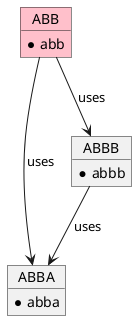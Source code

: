 @startuml Dependency_ABB
' Image can be obtained from
' https://www.plantuml.com/plantuml/uml/SyfFKj2rKt3CoKnELR1Io4ZDoSa70000

' Write all modules here
object ABB #Pink {
    * abb
}

object ABBA {
    * abba
}

object ABBB {
    * abbb
}

' Write all dependencies here
' X --> Y means X depends on Y
ABBB --> ABBA : uses
ABB --> ABBB : uses
ABB --> ABBA : uses

@enduml